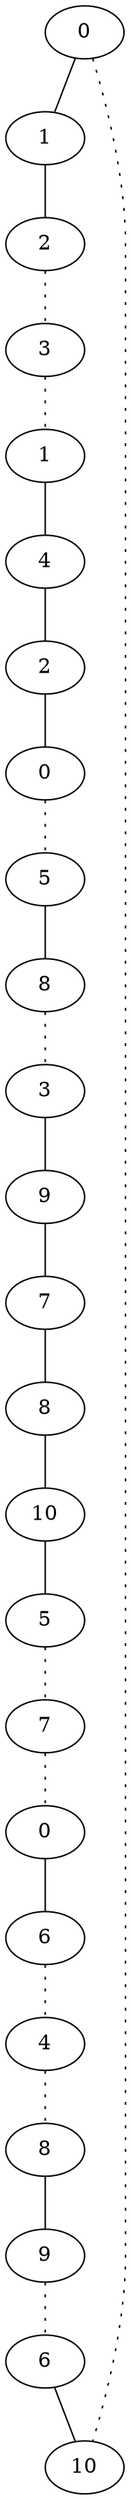 graph {
a0[label=0];
a1[label=1];
a2[label=2];
a3[label=3];
a4[label=1];
a5[label=4];
a6[label=2];
a7[label=0];
a8[label=5];
a9[label=8];
a10[label=3];
a11[label=9];
a12[label=7];
a13[label=8];
a14[label=10];
a15[label=5];
a16[label=7];
a17[label=0];
a18[label=6];
a19[label=4];
a20[label=8];
a21[label=9];
a22[label=6];
a23[label=10];
a0 -- a1;
a0 -- a23 [style=dotted];
a1 -- a2;
a2 -- a3 [style=dotted];
a3 -- a4 [style=dotted];
a4 -- a5;
a5 -- a6;
a6 -- a7;
a7 -- a8 [style=dotted];
a8 -- a9;
a9 -- a10 [style=dotted];
a10 -- a11;
a11 -- a12;
a12 -- a13;
a13 -- a14;
a14 -- a15;
a15 -- a16 [style=dotted];
a16 -- a17 [style=dotted];
a17 -- a18;
a18 -- a19 [style=dotted];
a19 -- a20 [style=dotted];
a20 -- a21;
a21 -- a22 [style=dotted];
a22 -- a23;
}
